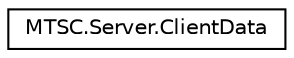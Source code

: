 digraph "Graphical Class Hierarchy"
{
 // LATEX_PDF_SIZE
  edge [fontname="Helvetica",fontsize="10",labelfontname="Helvetica",labelfontsize="10"];
  node [fontname="Helvetica",fontsize="10",shape=record];
  rankdir="LR";
  Node0 [label="MTSC.Server.ClientData",height=0.2,width=0.4,color="black", fillcolor="white", style="filled",URL="$d4/dbb/class_m_t_s_c_1_1_server_1_1_client_data.html",tooltip="Structure containing client information."];
}
